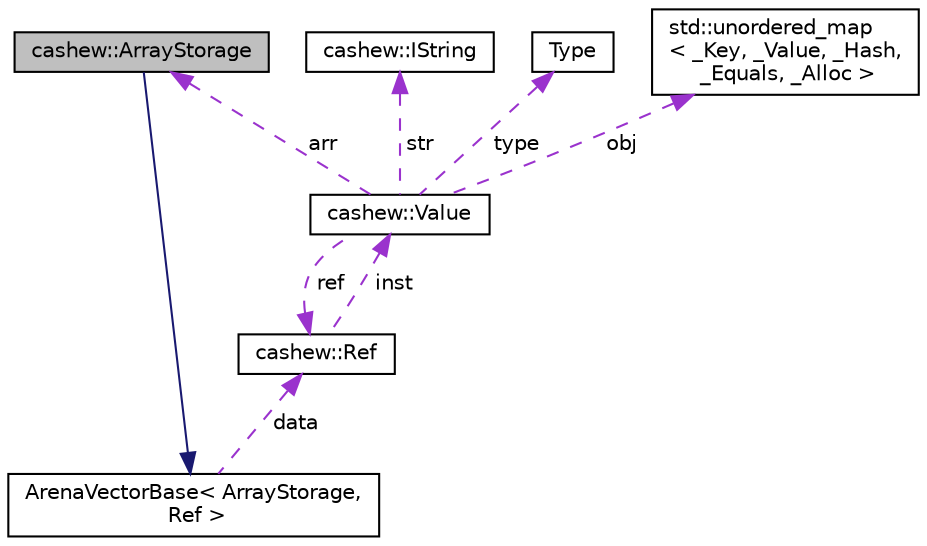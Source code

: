 digraph "cashew::ArrayStorage"
{
  edge [fontname="Helvetica",fontsize="10",labelfontname="Helvetica",labelfontsize="10"];
  node [fontname="Helvetica",fontsize="10",shape=record];
  Node2 [label="cashew::ArrayStorage",height=0.2,width=0.4,color="black", fillcolor="grey75", style="filled", fontcolor="black"];
  Node3 -> Node2 [dir="back",color="midnightblue",fontsize="10",style="solid"];
  Node3 [label="ArenaVectorBase\< ArrayStorage,\l Ref \>",height=0.2,width=0.4,color="black", fillcolor="white", style="filled",URL="$class_arena_vector_base.html"];
  Node4 -> Node3 [dir="back",color="darkorchid3",fontsize="10",style="dashed",label=" data" ];
  Node4 [label="cashew::Ref",height=0.2,width=0.4,color="black", fillcolor="white", style="filled",URL="$structcashew_1_1_ref.html"];
  Node5 -> Node4 [dir="back",color="darkorchid3",fontsize="10",style="dashed",label=" inst" ];
  Node5 [label="cashew::Value",height=0.2,width=0.4,color="black", fillcolor="white", style="filled",URL="$structcashew_1_1_value.html"];
  Node6 -> Node5 [dir="back",color="darkorchid3",fontsize="10",style="dashed",label=" str" ];
  Node6 [label="cashew::IString",height=0.2,width=0.4,color="black", fillcolor="white", style="filled",URL="$structcashew_1_1_i_string.html"];
  Node2 -> Node5 [dir="back",color="darkorchid3",fontsize="10",style="dashed",label=" arr" ];
  Node7 -> Node5 [dir="back",color="darkorchid3",fontsize="10",style="dashed",label=" type" ];
  Node7 [label="Type",height=0.2,width=0.4,color="black", fillcolor="white", style="filled",URL="$struct_type.html"];
  Node8 -> Node5 [dir="back",color="darkorchid3",fontsize="10",style="dashed",label=" obj" ];
  Node8 [label="std::unordered_map\l\< _Key, _Value, _Hash,\l _Equals, _Alloc \>",height=0.2,width=0.4,color="black", fillcolor="white", style="filled",URL="$classstd_1_1unordered__map.html"];
  Node4 -> Node5 [dir="back",color="darkorchid3",fontsize="10",style="dashed",label=" ref" ];
}
